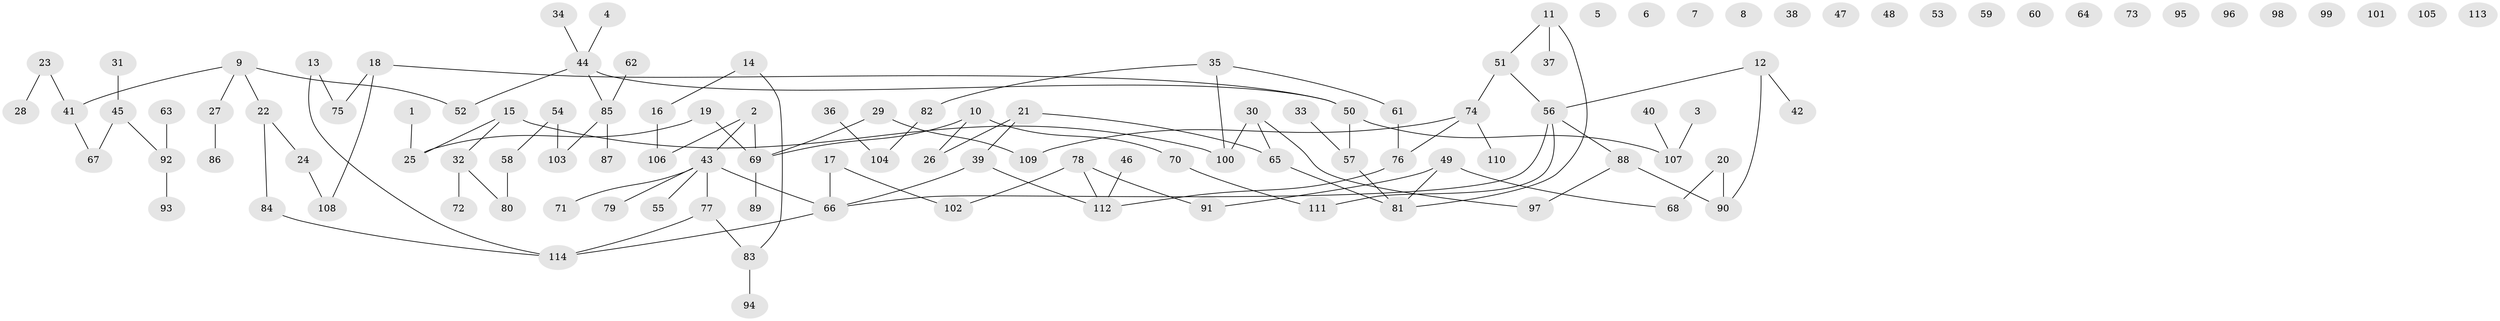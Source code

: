 // Generated by graph-tools (version 1.1) at 2025/49/03/09/25 03:49:10]
// undirected, 114 vertices, 112 edges
graph export_dot {
graph [start="1"]
  node [color=gray90,style=filled];
  1;
  2;
  3;
  4;
  5;
  6;
  7;
  8;
  9;
  10;
  11;
  12;
  13;
  14;
  15;
  16;
  17;
  18;
  19;
  20;
  21;
  22;
  23;
  24;
  25;
  26;
  27;
  28;
  29;
  30;
  31;
  32;
  33;
  34;
  35;
  36;
  37;
  38;
  39;
  40;
  41;
  42;
  43;
  44;
  45;
  46;
  47;
  48;
  49;
  50;
  51;
  52;
  53;
  54;
  55;
  56;
  57;
  58;
  59;
  60;
  61;
  62;
  63;
  64;
  65;
  66;
  67;
  68;
  69;
  70;
  71;
  72;
  73;
  74;
  75;
  76;
  77;
  78;
  79;
  80;
  81;
  82;
  83;
  84;
  85;
  86;
  87;
  88;
  89;
  90;
  91;
  92;
  93;
  94;
  95;
  96;
  97;
  98;
  99;
  100;
  101;
  102;
  103;
  104;
  105;
  106;
  107;
  108;
  109;
  110;
  111;
  112;
  113;
  114;
  1 -- 25;
  2 -- 43;
  2 -- 69;
  2 -- 106;
  3 -- 107;
  4 -- 44;
  9 -- 22;
  9 -- 27;
  9 -- 41;
  9 -- 52;
  10 -- 26;
  10 -- 69;
  10 -- 70;
  11 -- 37;
  11 -- 51;
  11 -- 81;
  12 -- 42;
  12 -- 56;
  12 -- 90;
  13 -- 75;
  13 -- 114;
  14 -- 16;
  14 -- 83;
  15 -- 25;
  15 -- 32;
  15 -- 100;
  16 -- 106;
  17 -- 66;
  17 -- 102;
  18 -- 50;
  18 -- 75;
  18 -- 108;
  19 -- 25;
  19 -- 69;
  20 -- 68;
  20 -- 90;
  21 -- 26;
  21 -- 39;
  21 -- 65;
  22 -- 24;
  22 -- 84;
  23 -- 28;
  23 -- 41;
  24 -- 108;
  27 -- 86;
  29 -- 69;
  29 -- 109;
  30 -- 65;
  30 -- 97;
  30 -- 100;
  31 -- 45;
  32 -- 72;
  32 -- 80;
  33 -- 57;
  34 -- 44;
  35 -- 61;
  35 -- 82;
  35 -- 100;
  36 -- 104;
  39 -- 66;
  39 -- 112;
  40 -- 107;
  41 -- 67;
  43 -- 55;
  43 -- 66;
  43 -- 71;
  43 -- 77;
  43 -- 79;
  44 -- 50;
  44 -- 52;
  44 -- 85;
  45 -- 67;
  45 -- 92;
  46 -- 112;
  49 -- 68;
  49 -- 81;
  49 -- 91;
  50 -- 57;
  50 -- 107;
  51 -- 56;
  51 -- 74;
  54 -- 58;
  54 -- 103;
  56 -- 66;
  56 -- 88;
  56 -- 111;
  57 -- 81;
  58 -- 80;
  61 -- 76;
  62 -- 85;
  63 -- 92;
  65 -- 81;
  66 -- 114;
  69 -- 89;
  70 -- 111;
  74 -- 76;
  74 -- 109;
  74 -- 110;
  76 -- 112;
  77 -- 83;
  77 -- 114;
  78 -- 91;
  78 -- 102;
  78 -- 112;
  82 -- 104;
  83 -- 94;
  84 -- 114;
  85 -- 87;
  85 -- 103;
  88 -- 90;
  88 -- 97;
  92 -- 93;
}
